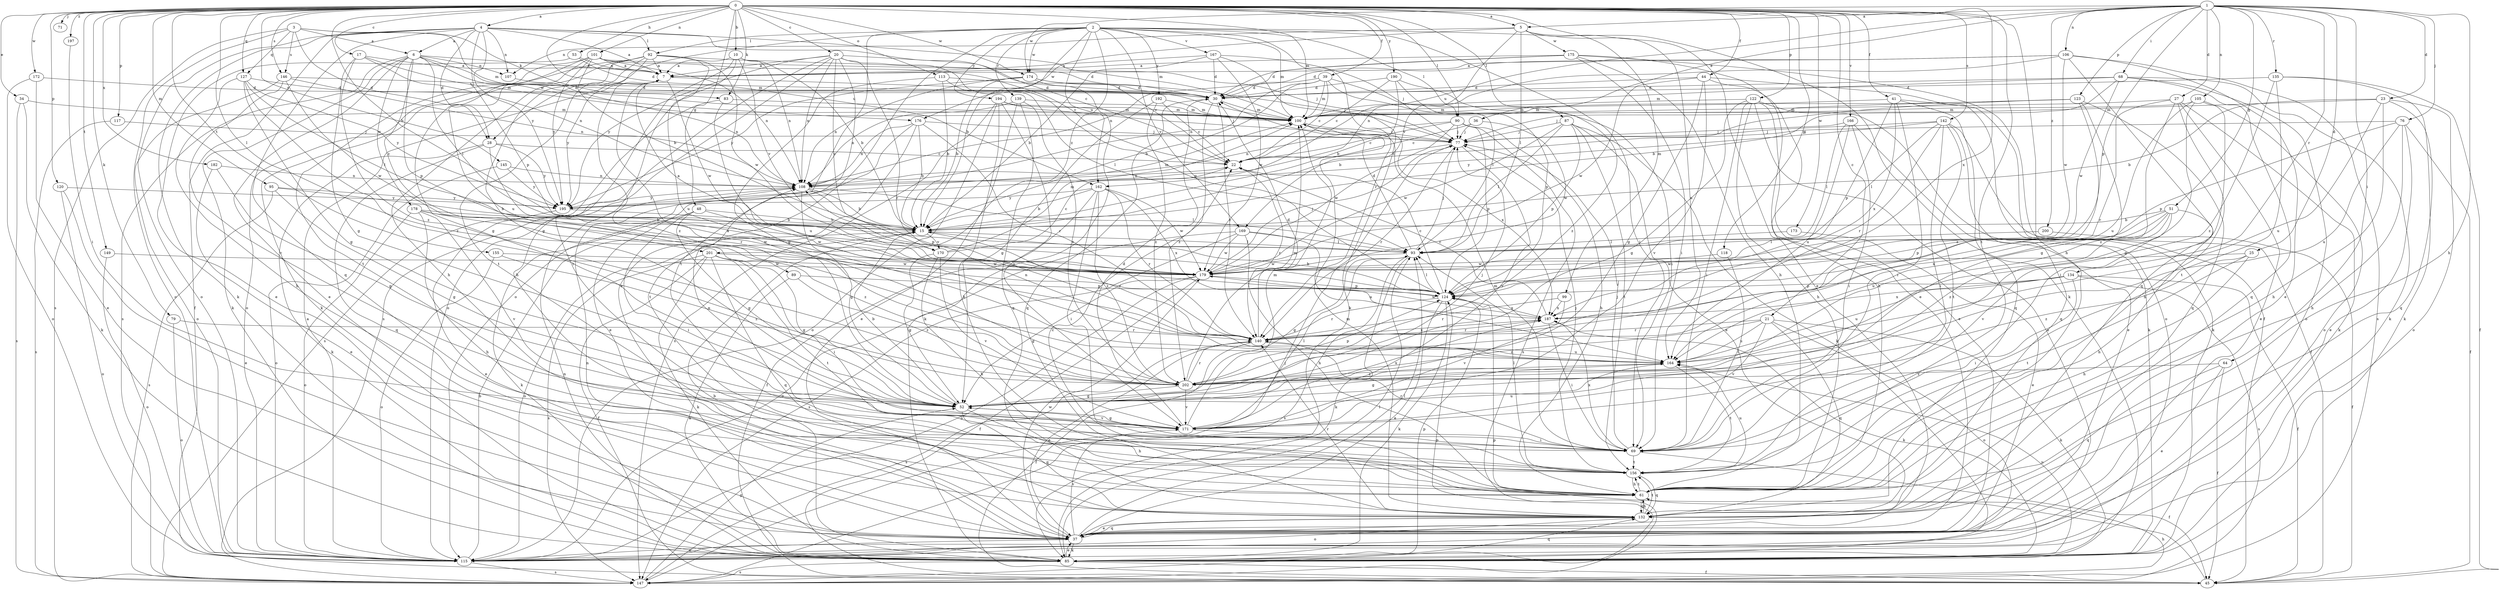 strict digraph  {
0;
1;
2;
3;
4;
5;
6;
7;
10;
15;
17;
20;
21;
22;
23;
25;
27;
28;
30;
34;
36;
37;
39;
41;
44;
45;
48;
51;
52;
53;
61;
64;
68;
69;
71;
76;
77;
79;
83;
85;
87;
89;
90;
92;
93;
95;
99;
100;
101;
105;
106;
107;
108;
113;
115;
117;
118;
120;
122;
123;
124;
127;
132;
134;
135;
139;
140;
142;
145;
146;
147;
149;
155;
156;
162;
164;
166;
167;
169;
170;
171;
172;
173;
174;
175;
176;
178;
179;
182;
187;
190;
192;
194;
195;
197;
200;
201;
202;
0 -> 4  [label=a];
0 -> 5  [label=a];
0 -> 10  [label=b];
0 -> 15  [label=b];
0 -> 17  [label=c];
0 -> 20  [label=c];
0 -> 21  [label=c];
0 -> 34  [label=e];
0 -> 39  [label=f];
0 -> 41  [label=f];
0 -> 44  [label=f];
0 -> 48  [label=g];
0 -> 53  [label=h];
0 -> 61  [label=h];
0 -> 71  [label=j];
0 -> 79  [label=k];
0 -> 83  [label=k];
0 -> 87  [label=l];
0 -> 89  [label=l];
0 -> 90  [label=l];
0 -> 95  [label=m];
0 -> 99  [label=m];
0 -> 100  [label=m];
0 -> 101  [label=n];
0 -> 113  [label=o];
0 -> 117  [label=p];
0 -> 118  [label=p];
0 -> 120  [label=p];
0 -> 122  [label=p];
0 -> 127  [label=q];
0 -> 142  [label=s];
0 -> 145  [label=s];
0 -> 146  [label=s];
0 -> 149  [label=t];
0 -> 155  [label=t];
0 -> 156  [label=t];
0 -> 162  [label=u];
0 -> 166  [label=v];
0 -> 172  [label=w];
0 -> 173  [label=w];
0 -> 174  [label=w];
0 -> 182  [label=x];
0 -> 187  [label=x];
0 -> 190  [label=y];
0 -> 197  [label=z];
1 -> 5  [label=a];
1 -> 23  [label=d];
1 -> 25  [label=d];
1 -> 27  [label=d];
1 -> 36  [label=e];
1 -> 51  [label=g];
1 -> 61  [label=h];
1 -> 64  [label=i];
1 -> 68  [label=i];
1 -> 76  [label=j];
1 -> 105  [label=n];
1 -> 106  [label=n];
1 -> 123  [label=p];
1 -> 124  [label=p];
1 -> 134  [label=r];
1 -> 135  [label=r];
1 -> 162  [label=u];
1 -> 174  [label=w];
1 -> 200  [label=z];
2 -> 15  [label=b];
2 -> 28  [label=d];
2 -> 37  [label=e];
2 -> 69  [label=i];
2 -> 90  [label=l];
2 -> 92  [label=l];
2 -> 100  [label=m];
2 -> 115  [label=o];
2 -> 139  [label=r];
2 -> 140  [label=r];
2 -> 162  [label=u];
2 -> 164  [label=u];
2 -> 167  [label=v];
2 -> 169  [label=v];
2 -> 174  [label=w];
2 -> 192  [label=y];
2 -> 194  [label=y];
2 -> 201  [label=z];
3 -> 6  [label=a];
3 -> 28  [label=d];
3 -> 83  [label=k];
3 -> 100  [label=m];
3 -> 115  [label=o];
3 -> 127  [label=q];
3 -> 146  [label=s];
3 -> 147  [label=s];
4 -> 6  [label=a];
4 -> 7  [label=a];
4 -> 22  [label=c];
4 -> 28  [label=d];
4 -> 45  [label=f];
4 -> 85  [label=k];
4 -> 92  [label=l];
4 -> 100  [label=m];
4 -> 107  [label=n];
4 -> 115  [label=o];
4 -> 124  [label=p];
4 -> 132  [label=q];
4 -> 195  [label=y];
5 -> 37  [label=e];
5 -> 85  [label=k];
5 -> 93  [label=l];
5 -> 107  [label=n];
5 -> 169  [label=v];
5 -> 175  [label=w];
5 -> 176  [label=w];
6 -> 7  [label=a];
6 -> 37  [label=e];
6 -> 85  [label=k];
6 -> 93  [label=l];
6 -> 100  [label=m];
6 -> 107  [label=n];
6 -> 124  [label=p];
6 -> 147  [label=s];
6 -> 176  [label=w];
6 -> 178  [label=w];
6 -> 201  [label=z];
7 -> 30  [label=d];
7 -> 179  [label=w];
7 -> 195  [label=y];
7 -> 202  [label=z];
10 -> 7  [label=a];
10 -> 15  [label=b];
10 -> 61  [label=h];
10 -> 108  [label=n];
10 -> 156  [label=t];
10 -> 170  [label=v];
15 -> 93  [label=l];
15 -> 115  [label=o];
15 -> 140  [label=r];
15 -> 170  [label=v];
17 -> 7  [label=a];
17 -> 52  [label=g];
17 -> 100  [label=m];
17 -> 108  [label=n];
17 -> 202  [label=z];
20 -> 7  [label=a];
20 -> 22  [label=c];
20 -> 108  [label=n];
20 -> 115  [label=o];
20 -> 124  [label=p];
20 -> 140  [label=r];
20 -> 147  [label=s];
20 -> 156  [label=t];
20 -> 170  [label=v];
20 -> 195  [label=y];
21 -> 85  [label=k];
21 -> 115  [label=o];
21 -> 132  [label=q];
21 -> 140  [label=r];
21 -> 164  [label=u];
21 -> 171  [label=v];
21 -> 202  [label=z];
22 -> 108  [label=n];
22 -> 140  [label=r];
23 -> 15  [label=b];
23 -> 61  [label=h];
23 -> 100  [label=m];
23 -> 115  [label=o];
23 -> 132  [label=q];
23 -> 164  [label=u];
25 -> 61  [label=h];
25 -> 156  [label=t];
25 -> 179  [label=w];
25 -> 202  [label=z];
27 -> 37  [label=e];
27 -> 61  [label=h];
27 -> 85  [label=k];
27 -> 100  [label=m];
27 -> 140  [label=r];
27 -> 202  [label=z];
28 -> 22  [label=c];
28 -> 85  [label=k];
28 -> 132  [label=q];
28 -> 140  [label=r];
28 -> 195  [label=y];
30 -> 100  [label=m];
30 -> 132  [label=q];
30 -> 140  [label=r];
30 -> 202  [label=z];
34 -> 85  [label=k];
34 -> 100  [label=m];
34 -> 147  [label=s];
36 -> 22  [label=c];
36 -> 77  [label=j];
36 -> 179  [label=w];
37 -> 85  [label=k];
37 -> 93  [label=l];
37 -> 108  [label=n];
37 -> 115  [label=o];
37 -> 132  [label=q];
37 -> 171  [label=v];
37 -> 179  [label=w];
39 -> 15  [label=b];
39 -> 22  [label=c];
39 -> 30  [label=d];
39 -> 69  [label=i];
39 -> 93  [label=l];
39 -> 100  [label=m];
39 -> 108  [label=n];
41 -> 69  [label=i];
41 -> 85  [label=k];
41 -> 100  [label=m];
41 -> 124  [label=p];
41 -> 132  [label=q];
41 -> 187  [label=x];
44 -> 30  [label=d];
44 -> 52  [label=g];
44 -> 61  [label=h];
44 -> 115  [label=o];
44 -> 171  [label=v];
44 -> 179  [label=w];
45 -> 124  [label=p];
48 -> 15  [label=b];
48 -> 52  [label=g];
48 -> 69  [label=i];
48 -> 85  [label=k];
48 -> 179  [label=w];
51 -> 15  [label=b];
51 -> 61  [label=h];
51 -> 124  [label=p];
51 -> 164  [label=u];
51 -> 171  [label=v];
51 -> 187  [label=x];
51 -> 202  [label=z];
52 -> 15  [label=b];
52 -> 61  [label=h];
52 -> 77  [label=j];
52 -> 132  [label=q];
52 -> 171  [label=v];
52 -> 187  [label=x];
53 -> 7  [label=a];
53 -> 30  [label=d];
53 -> 37  [label=e];
61 -> 22  [label=c];
61 -> 132  [label=q];
61 -> 156  [label=t];
64 -> 37  [label=e];
64 -> 45  [label=f];
64 -> 132  [label=q];
64 -> 202  [label=z];
68 -> 15  [label=b];
68 -> 30  [label=d];
68 -> 85  [label=k];
68 -> 100  [label=m];
68 -> 115  [label=o];
68 -> 132  [label=q];
68 -> 179  [label=w];
69 -> 45  [label=f];
69 -> 77  [label=j];
69 -> 100  [label=m];
69 -> 140  [label=r];
69 -> 156  [label=t];
69 -> 187  [label=x];
76 -> 37  [label=e];
76 -> 45  [label=f];
76 -> 61  [label=h];
76 -> 77  [label=j];
76 -> 124  [label=p];
76 -> 164  [label=u];
77 -> 22  [label=c];
77 -> 140  [label=r];
77 -> 171  [label=v];
79 -> 115  [label=o];
79 -> 140  [label=r];
83 -> 100  [label=m];
83 -> 147  [label=s];
83 -> 164  [label=u];
85 -> 15  [label=b];
85 -> 37  [label=e];
85 -> 45  [label=f];
85 -> 93  [label=l];
85 -> 108  [label=n];
85 -> 124  [label=p];
85 -> 132  [label=q];
85 -> 147  [label=s];
85 -> 164  [label=u];
87 -> 37  [label=e];
87 -> 77  [label=j];
87 -> 85  [label=k];
87 -> 93  [label=l];
87 -> 124  [label=p];
87 -> 156  [label=t];
87 -> 179  [label=w];
89 -> 85  [label=k];
89 -> 124  [label=p];
89 -> 202  [label=z];
90 -> 22  [label=c];
90 -> 61  [label=h];
90 -> 77  [label=j];
90 -> 108  [label=n];
90 -> 124  [label=p];
90 -> 147  [label=s];
90 -> 179  [label=w];
92 -> 7  [label=a];
92 -> 30  [label=d];
92 -> 52  [label=g];
92 -> 61  [label=h];
92 -> 85  [label=k];
92 -> 115  [label=o];
92 -> 156  [label=t];
92 -> 164  [label=u];
92 -> 179  [label=w];
93 -> 30  [label=d];
93 -> 52  [label=g];
93 -> 77  [label=j];
93 -> 85  [label=k];
93 -> 147  [label=s];
93 -> 179  [label=w];
95 -> 15  [label=b];
95 -> 52  [label=g];
95 -> 147  [label=s];
95 -> 195  [label=y];
99 -> 140  [label=r];
99 -> 171  [label=v];
99 -> 187  [label=x];
100 -> 77  [label=j];
100 -> 187  [label=x];
101 -> 7  [label=a];
101 -> 15  [label=b];
101 -> 22  [label=c];
101 -> 52  [label=g];
101 -> 77  [label=j];
101 -> 108  [label=n];
101 -> 156  [label=t];
101 -> 164  [label=u];
101 -> 195  [label=y];
105 -> 52  [label=g];
105 -> 69  [label=i];
105 -> 100  [label=m];
105 -> 115  [label=o];
105 -> 164  [label=u];
106 -> 7  [label=a];
106 -> 30  [label=d];
106 -> 37  [label=e];
106 -> 108  [label=n];
106 -> 132  [label=q];
106 -> 147  [label=s];
106 -> 179  [label=w];
107 -> 108  [label=n];
108 -> 15  [label=b];
108 -> 52  [label=g];
108 -> 93  [label=l];
108 -> 124  [label=p];
108 -> 195  [label=y];
113 -> 15  [label=b];
113 -> 30  [label=d];
113 -> 52  [label=g];
113 -> 93  [label=l];
115 -> 7  [label=a];
115 -> 15  [label=b];
115 -> 147  [label=s];
117 -> 77  [label=j];
117 -> 147  [label=s];
118 -> 69  [label=i];
118 -> 179  [label=w];
120 -> 37  [label=e];
120 -> 115  [label=o];
120 -> 195  [label=y];
122 -> 37  [label=e];
122 -> 52  [label=g];
122 -> 61  [label=h];
122 -> 69  [label=i];
122 -> 85  [label=k];
122 -> 100  [label=m];
122 -> 115  [label=o];
123 -> 15  [label=b];
123 -> 52  [label=g];
123 -> 77  [label=j];
123 -> 100  [label=m];
123 -> 132  [label=q];
123 -> 202  [label=z];
124 -> 15  [label=b];
124 -> 22  [label=c];
124 -> 37  [label=e];
124 -> 85  [label=k];
124 -> 93  [label=l];
124 -> 140  [label=r];
124 -> 187  [label=x];
127 -> 30  [label=d];
127 -> 52  [label=g];
127 -> 61  [label=h];
127 -> 93  [label=l];
127 -> 195  [label=y];
127 -> 202  [label=z];
132 -> 37  [label=e];
132 -> 61  [label=h];
132 -> 100  [label=m];
132 -> 115  [label=o];
132 -> 140  [label=r];
132 -> 156  [label=t];
134 -> 45  [label=f];
134 -> 69  [label=i];
134 -> 124  [label=p];
134 -> 147  [label=s];
134 -> 164  [label=u];
134 -> 187  [label=x];
135 -> 30  [label=d];
135 -> 45  [label=f];
135 -> 85  [label=k];
135 -> 156  [label=t];
135 -> 202  [label=z];
139 -> 37  [label=e];
139 -> 100  [label=m];
139 -> 108  [label=n];
139 -> 132  [label=q];
139 -> 202  [label=z];
140 -> 30  [label=d];
140 -> 37  [label=e];
140 -> 45  [label=f];
140 -> 147  [label=s];
140 -> 164  [label=u];
140 -> 187  [label=x];
142 -> 45  [label=f];
142 -> 69  [label=i];
142 -> 77  [label=j];
142 -> 93  [label=l];
142 -> 132  [label=q];
142 -> 140  [label=r];
142 -> 156  [label=t];
142 -> 195  [label=y];
145 -> 108  [label=n];
145 -> 115  [label=o];
145 -> 195  [label=y];
146 -> 30  [label=d];
146 -> 108  [label=n];
146 -> 115  [label=o];
146 -> 171  [label=v];
146 -> 179  [label=w];
147 -> 52  [label=g];
147 -> 61  [label=h];
147 -> 77  [label=j];
147 -> 124  [label=p];
149 -> 115  [label=o];
149 -> 179  [label=w];
155 -> 115  [label=o];
155 -> 179  [label=w];
155 -> 202  [label=z];
156 -> 61  [label=h];
156 -> 77  [label=j];
156 -> 93  [label=l];
156 -> 132  [label=q];
156 -> 164  [label=u];
162 -> 15  [label=b];
162 -> 45  [label=f];
162 -> 69  [label=i];
162 -> 140  [label=r];
162 -> 179  [label=w];
162 -> 187  [label=x];
162 -> 195  [label=y];
162 -> 202  [label=z];
164 -> 52  [label=g];
164 -> 108  [label=n];
164 -> 156  [label=t];
164 -> 202  [label=z];
166 -> 37  [label=e];
166 -> 69  [label=i];
166 -> 77  [label=j];
166 -> 93  [label=l];
166 -> 164  [label=u];
167 -> 7  [label=a];
167 -> 15  [label=b];
167 -> 30  [label=d];
167 -> 77  [label=j];
167 -> 85  [label=k];
167 -> 179  [label=w];
169 -> 61  [label=h];
169 -> 93  [label=l];
169 -> 115  [label=o];
169 -> 147  [label=s];
169 -> 164  [label=u];
169 -> 179  [label=w];
170 -> 22  [label=c];
170 -> 52  [label=g];
170 -> 61  [label=h];
170 -> 100  [label=m];
170 -> 171  [label=v];
171 -> 30  [label=d];
171 -> 52  [label=g];
171 -> 69  [label=i];
171 -> 93  [label=l];
171 -> 100  [label=m];
171 -> 108  [label=n];
171 -> 164  [label=u];
172 -> 30  [label=d];
172 -> 37  [label=e];
172 -> 115  [label=o];
173 -> 37  [label=e];
173 -> 93  [label=l];
174 -> 15  [label=b];
174 -> 30  [label=d];
174 -> 77  [label=j];
174 -> 85  [label=k];
174 -> 108  [label=n];
174 -> 195  [label=y];
175 -> 7  [label=a];
175 -> 30  [label=d];
175 -> 37  [label=e];
175 -> 45  [label=f];
175 -> 61  [label=h];
175 -> 69  [label=i];
175 -> 108  [label=n];
176 -> 15  [label=b];
176 -> 37  [label=e];
176 -> 77  [label=j];
176 -> 108  [label=n];
176 -> 140  [label=r];
176 -> 156  [label=t];
178 -> 15  [label=b];
178 -> 61  [label=h];
178 -> 115  [label=o];
178 -> 171  [label=v];
178 -> 179  [label=w];
178 -> 202  [label=z];
179 -> 7  [label=a];
179 -> 45  [label=f];
179 -> 52  [label=g];
179 -> 77  [label=j];
179 -> 115  [label=o];
179 -> 124  [label=p];
182 -> 37  [label=e];
182 -> 52  [label=g];
182 -> 108  [label=n];
187 -> 22  [label=c];
187 -> 69  [label=i];
187 -> 85  [label=k];
187 -> 140  [label=r];
187 -> 179  [label=w];
190 -> 15  [label=b];
190 -> 22  [label=c];
190 -> 30  [label=d];
190 -> 124  [label=p];
190 -> 202  [label=z];
192 -> 22  [label=c];
192 -> 52  [label=g];
192 -> 100  [label=m];
192 -> 202  [label=z];
194 -> 61  [label=h];
194 -> 77  [label=j];
194 -> 100  [label=m];
194 -> 115  [label=o];
194 -> 147  [label=s];
194 -> 171  [label=v];
195 -> 15  [label=b];
195 -> 37  [label=e];
195 -> 100  [label=m];
197 -> 69  [label=i];
200 -> 45  [label=f];
200 -> 93  [label=l];
201 -> 45  [label=f];
201 -> 52  [label=g];
201 -> 69  [label=i];
201 -> 85  [label=k];
201 -> 132  [label=q];
201 -> 147  [label=s];
201 -> 156  [label=t];
201 -> 179  [label=w];
202 -> 7  [label=a];
202 -> 52  [label=g];
202 -> 100  [label=m];
202 -> 124  [label=p];
202 -> 140  [label=r];
202 -> 171  [label=v];
}
